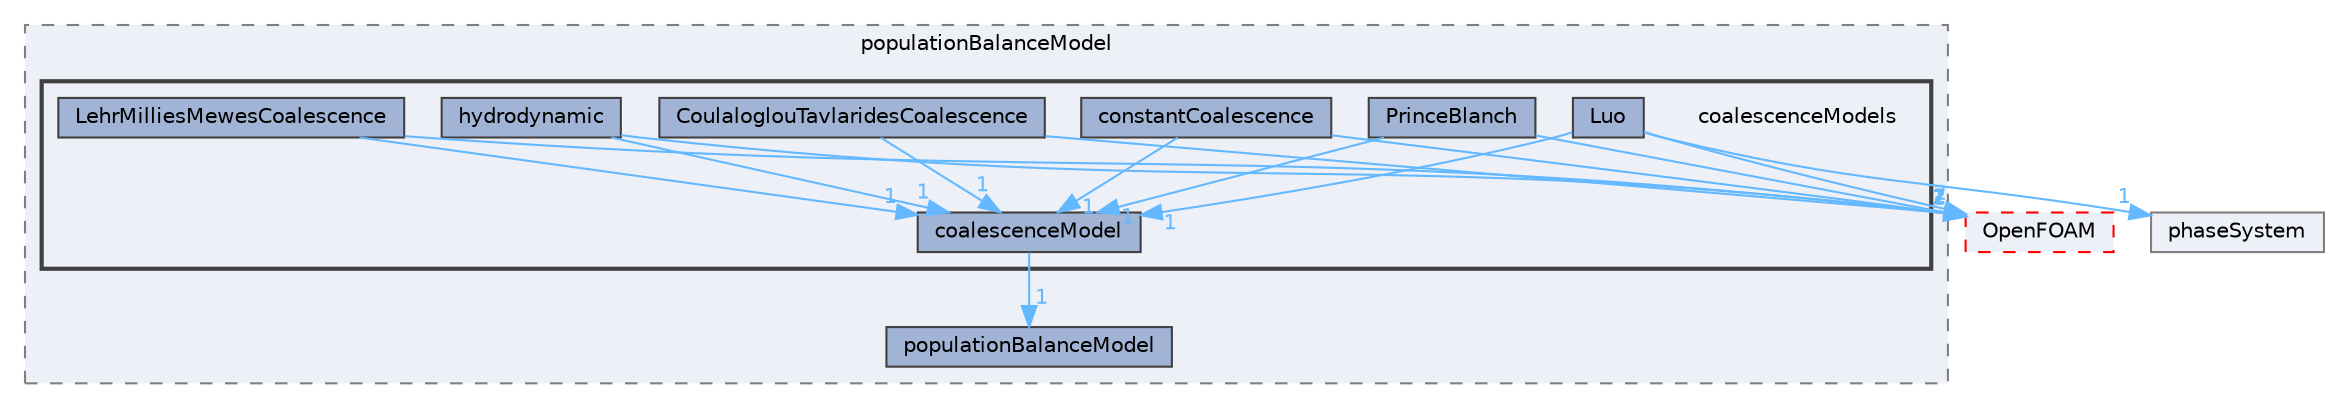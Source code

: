 digraph "src/phaseSystemModels/reactingEuler/multiphaseSystem/populationBalanceModel/coalescenceModels"
{
 // LATEX_PDF_SIZE
  bgcolor="transparent";
  edge [fontname=Helvetica,fontsize=10,labelfontname=Helvetica,labelfontsize=10];
  node [fontname=Helvetica,fontsize=10,shape=box,height=0.2,width=0.4];
  compound=true
  subgraph clusterdir_e9c594d8f3b0b5d00e00b870816d9586 {
    graph [ bgcolor="#edf0f7", pencolor="grey50", label="populationBalanceModel", fontname=Helvetica,fontsize=10 style="filled,dashed", URL="dir_e9c594d8f3b0b5d00e00b870816d9586.html",tooltip=""]
  dir_3e54fbac01d3fb7a46541771feeefe19 [label="populationBalanceModel", fillcolor="#a2b4d6", color="grey25", style="filled", URL="dir_3e54fbac01d3fb7a46541771feeefe19.html",tooltip=""];
  subgraph clusterdir_eb6757223a942dcd8aa3300e58aa1177 {
    graph [ bgcolor="#edf0f7", pencolor="grey25", label="", fontname=Helvetica,fontsize=10 style="filled,bold", URL="dir_eb6757223a942dcd8aa3300e58aa1177.html",tooltip=""]
    dir_eb6757223a942dcd8aa3300e58aa1177 [shape=plaintext, label="coalescenceModels"];
  dir_7b098a212fa2c155a05b50ecc23d8f8b [label="coalescenceModel", fillcolor="#a2b4d6", color="grey25", style="filled", URL="dir_7b098a212fa2c155a05b50ecc23d8f8b.html",tooltip=""];
  dir_7b65e7f8e92bc4922d0dc2dbdaa99325 [label="constantCoalescence", fillcolor="#a2b4d6", color="grey25", style="filled", URL="dir_7b65e7f8e92bc4922d0dc2dbdaa99325.html",tooltip=""];
  dir_50baa375cdf39d8f80ecfa1ce4b4f992 [label="CoulaloglouTavlaridesCoalescence", fillcolor="#a2b4d6", color="grey25", style="filled", URL="dir_50baa375cdf39d8f80ecfa1ce4b4f992.html",tooltip=""];
  dir_a356f4883614039095b2fd3bf2b7c259 [label="hydrodynamic", fillcolor="#a2b4d6", color="grey25", style="filled", URL="dir_a356f4883614039095b2fd3bf2b7c259.html",tooltip=""];
  dir_fa73200c8aed37574e65826431501ad9 [label="LehrMilliesMewesCoalescence", fillcolor="#a2b4d6", color="grey25", style="filled", URL="dir_fa73200c8aed37574e65826431501ad9.html",tooltip=""];
  dir_94637af1e6ca476bddce3a3f01e847ea [label="Luo", fillcolor="#a2b4d6", color="grey25", style="filled", URL="dir_94637af1e6ca476bddce3a3f01e847ea.html",tooltip=""];
  dir_ebd5f4f0310616f79abe104128f47652 [label="PrinceBlanch", fillcolor="#a2b4d6", color="grey25", style="filled", URL="dir_ebd5f4f0310616f79abe104128f47652.html",tooltip=""];
  }
  }
  dir_c5473ff19b20e6ec4dfe5c310b3778a8 [label="OpenFOAM", fillcolor="#edf0f7", color="red", style="filled,dashed", URL="dir_c5473ff19b20e6ec4dfe5c310b3778a8.html",tooltip=""];
  dir_dfe19b54a98af0254be9d6c989217747 [label="phaseSystem", fillcolor="#edf0f7", color="grey50", style="filled", URL="dir_dfe19b54a98af0254be9d6c989217747.html",tooltip=""];
  dir_7b098a212fa2c155a05b50ecc23d8f8b->dir_3e54fbac01d3fb7a46541771feeefe19 [headlabel="1", labeldistance=1.5 headhref="dir_000517_003003.html" href="dir_000517_003003.html" color="steelblue1" fontcolor="steelblue1"];
  dir_7b65e7f8e92bc4922d0dc2dbdaa99325->dir_7b098a212fa2c155a05b50ecc23d8f8b [headlabel="1", labeldistance=1.5 headhref="dir_000621_000517.html" href="dir_000621_000517.html" color="steelblue1" fontcolor="steelblue1"];
  dir_7b65e7f8e92bc4922d0dc2dbdaa99325->dir_c5473ff19b20e6ec4dfe5c310b3778a8 [headlabel="1", labeldistance=1.5 headhref="dir_000621_002695.html" href="dir_000621_002695.html" color="steelblue1" fontcolor="steelblue1"];
  dir_50baa375cdf39d8f80ecfa1ce4b4f992->dir_7b098a212fa2c155a05b50ecc23d8f8b [headlabel="1", labeldistance=1.5 headhref="dir_000700_000517.html" href="dir_000700_000517.html" color="steelblue1" fontcolor="steelblue1"];
  dir_50baa375cdf39d8f80ecfa1ce4b4f992->dir_c5473ff19b20e6ec4dfe5c310b3778a8 [headlabel="1", labeldistance=1.5 headhref="dir_000700_002695.html" href="dir_000700_002695.html" color="steelblue1" fontcolor="steelblue1"];
  dir_a356f4883614039095b2fd3bf2b7c259->dir_7b098a212fa2c155a05b50ecc23d8f8b [headlabel="1", labeldistance=1.5 headhref="dir_001757_000517.html" href="dir_001757_000517.html" color="steelblue1" fontcolor="steelblue1"];
  dir_a356f4883614039095b2fd3bf2b7c259->dir_c5473ff19b20e6ec4dfe5c310b3778a8 [headlabel="1", labeldistance=1.5 headhref="dir_001757_002695.html" href="dir_001757_002695.html" color="steelblue1" fontcolor="steelblue1"];
  dir_fa73200c8aed37574e65826431501ad9->dir_7b098a212fa2c155a05b50ecc23d8f8b [headlabel="1", labeldistance=1.5 headhref="dir_002133_000517.html" href="dir_002133_000517.html" color="steelblue1" fontcolor="steelblue1"];
  dir_fa73200c8aed37574e65826431501ad9->dir_c5473ff19b20e6ec4dfe5c310b3778a8 [headlabel="2", labeldistance=1.5 headhref="dir_002133_002695.html" href="dir_002133_002695.html" color="steelblue1" fontcolor="steelblue1"];
  dir_94637af1e6ca476bddce3a3f01e847ea->dir_7b098a212fa2c155a05b50ecc23d8f8b [headlabel="1", labeldistance=1.5 headhref="dir_002277_000517.html" href="dir_002277_000517.html" color="steelblue1" fontcolor="steelblue1"];
  dir_94637af1e6ca476bddce3a3f01e847ea->dir_c5473ff19b20e6ec4dfe5c310b3778a8 [headlabel="2", labeldistance=1.5 headhref="dir_002277_002695.html" href="dir_002277_002695.html" color="steelblue1" fontcolor="steelblue1"];
  dir_94637af1e6ca476bddce3a3f01e847ea->dir_dfe19b54a98af0254be9d6c989217747 [headlabel="1", labeldistance=1.5 headhref="dir_002277_002906.html" href="dir_002277_002906.html" color="steelblue1" fontcolor="steelblue1"];
  dir_ebd5f4f0310616f79abe104128f47652->dir_7b098a212fa2c155a05b50ecc23d8f8b [headlabel="1", labeldistance=1.5 headhref="dir_003071_000517.html" href="dir_003071_000517.html" color="steelblue1" fontcolor="steelblue1"];
  dir_ebd5f4f0310616f79abe104128f47652->dir_c5473ff19b20e6ec4dfe5c310b3778a8 [headlabel="2", labeldistance=1.5 headhref="dir_003071_002695.html" href="dir_003071_002695.html" color="steelblue1" fontcolor="steelblue1"];
}

